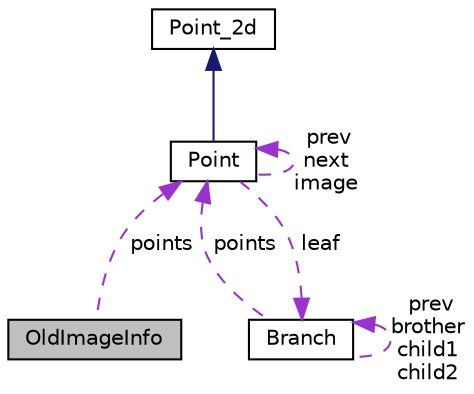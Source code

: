 digraph "OldImageInfo"
{
 // LATEX_PDF_SIZE
  edge [fontname="Helvetica",fontsize="10",labelfontname="Helvetica",labelfontsize="10"];
  node [fontname="Helvetica",fontsize="10",shape=record];
  Node1 [label="OldImageInfo",height=0.2,width=0.4,color="black", fillcolor="grey75", style="filled", fontcolor="black",tooltip="This is an old version that should not be used anymore in favor of ImageInfo."];
  Node2 -> Node1 [dir="back",color="darkorchid3",fontsize="10",style="dashed",label=" points" ,fontname="Helvetica"];
  Node2 [label="Point",height=0.2,width=0.4,color="black", fillcolor="white", style="filled",URL="$struct_point.html",tooltip="A point on the source or image plane that contains a position and the lensing quantities."];
  Node3 -> Node2 [dir="back",color="midnightblue",fontsize="10",style="solid",fontname="Helvetica"];
  Node3 [label="Point_2d",height=0.2,width=0.4,color="black", fillcolor="white", style="filled",URL="$struct_point__2d.html",tooltip="Class for representing points or vectors in 2 dimensions. Not that the dereferencing operator is over..."];
  Node2 -> Node2 [dir="back",color="darkorchid3",fontsize="10",style="dashed",label=" prev\nnext\nimage" ,fontname="Helvetica"];
  Node4 -> Node2 [dir="back",color="darkorchid3",fontsize="10",style="dashed",label=" leaf" ,fontname="Helvetica"];
  Node4 [label="Branch",height=0.2,width=0.4,color="black", fillcolor="white", style="filled",URL="$struct_branch.html",tooltip="The box representing a branch of a binary tree structure. Used specifically in TreeStruct for organiz..."];
  Node2 -> Node4 [dir="back",color="darkorchid3",fontsize="10",style="dashed",label=" points" ,fontname="Helvetica"];
  Node4 -> Node4 [dir="back",color="darkorchid3",fontsize="10",style="dashed",label=" prev\nbrother\nchild1\nchild2" ,fontname="Helvetica"];
}
